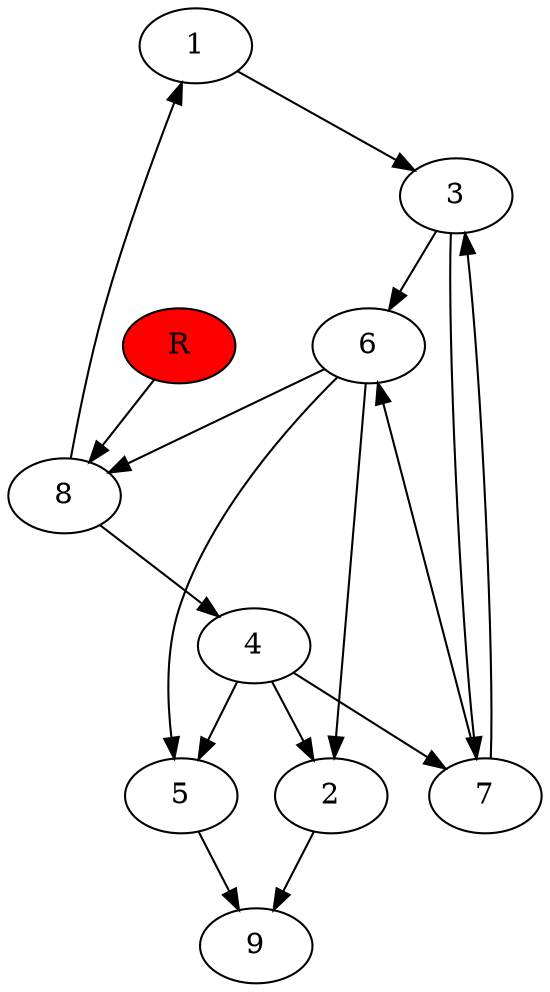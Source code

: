 digraph prb60024 {
	1
	2
	3
	4
	5
	6
	7
	8
	R [fillcolor="#ff0000" style=filled]
	1 -> 3
	2 -> 9
	3 -> 6
	3 -> 7
	4 -> 2
	4 -> 5
	4 -> 7
	5 -> 9
	6 -> 2
	6 -> 5
	6 -> 8
	7 -> 3
	7 -> 6
	8 -> 1
	8 -> 4
	R -> 8
}
